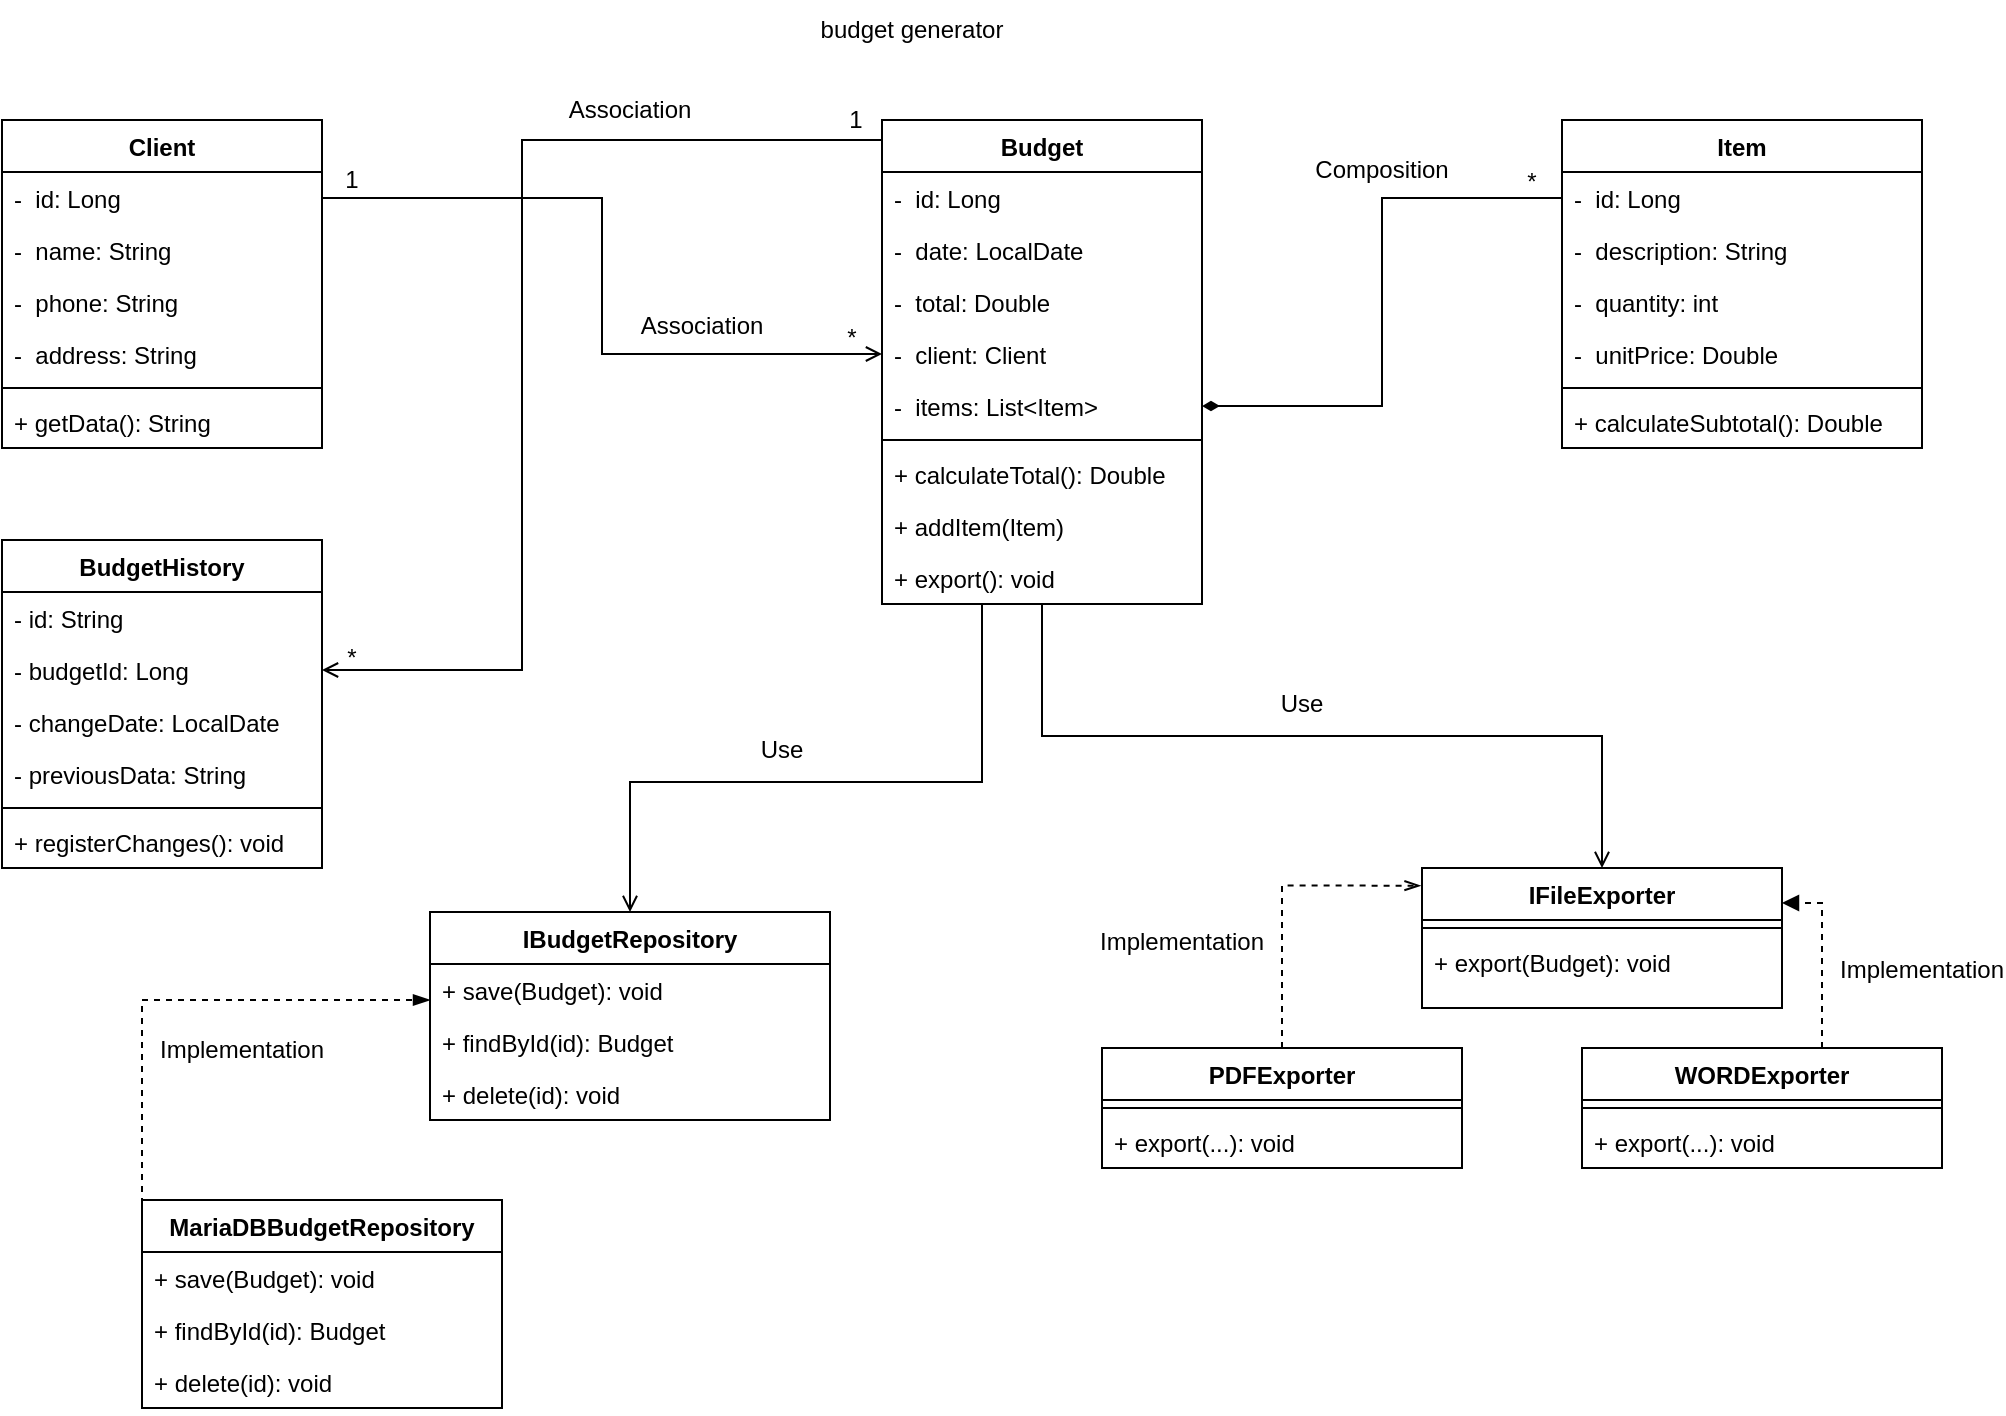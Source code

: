 <mxfile version="28.2.5">
  <diagram name="Página-1" id="ij3XR3pzhig46MG9EL70">
    <mxGraphModel dx="1042" dy="626" grid="1" gridSize="10" guides="1" tooltips="1" connect="1" arrows="1" fold="1" page="1" pageScale="1" pageWidth="827" pageHeight="1169" math="0" shadow="0">
      <root>
        <mxCell id="0" />
        <mxCell id="1" parent="0" />
        <mxCell id="xPQLKbZ4GDLacVhEDj68-1" value="Client" style="swimlane;fontStyle=1;align=center;verticalAlign=top;childLayout=stackLayout;horizontal=1;startSize=26;horizontalStack=0;resizeParent=1;resizeParentMax=0;resizeLast=0;collapsible=1;marginBottom=0;whiteSpace=wrap;html=1;" parent="1" vertex="1">
          <mxGeometry y="70" width="160" height="164" as="geometry" />
        </mxCell>
        <mxCell id="xPQLKbZ4GDLacVhEDj68-2" value="-&amp;nbsp; id: Long" style="text;strokeColor=none;fillColor=none;align=left;verticalAlign=top;spacingLeft=4;spacingRight=4;overflow=hidden;rotatable=0;points=[[0,0.5],[1,0.5]];portConstraint=eastwest;whiteSpace=wrap;html=1;" parent="xPQLKbZ4GDLacVhEDj68-1" vertex="1">
          <mxGeometry y="26" width="160" height="26" as="geometry" />
        </mxCell>
        <mxCell id="xPQLKbZ4GDLacVhEDj68-5" value="-&amp;nbsp; name: String" style="text;strokeColor=none;fillColor=none;align=left;verticalAlign=top;spacingLeft=4;spacingRight=4;overflow=hidden;rotatable=0;points=[[0,0.5],[1,0.5]];portConstraint=eastwest;whiteSpace=wrap;html=1;" parent="xPQLKbZ4GDLacVhEDj68-1" vertex="1">
          <mxGeometry y="52" width="160" height="26" as="geometry" />
        </mxCell>
        <mxCell id="xPQLKbZ4GDLacVhEDj68-6" value="-&amp;nbsp; phone: String" style="text;strokeColor=none;fillColor=none;align=left;verticalAlign=top;spacingLeft=4;spacingRight=4;overflow=hidden;rotatable=0;points=[[0,0.5],[1,0.5]];portConstraint=eastwest;whiteSpace=wrap;html=1;" parent="xPQLKbZ4GDLacVhEDj68-1" vertex="1">
          <mxGeometry y="78" width="160" height="26" as="geometry" />
        </mxCell>
        <mxCell id="xPQLKbZ4GDLacVhEDj68-7" value="-&amp;nbsp; address: String" style="text;strokeColor=none;fillColor=none;align=left;verticalAlign=top;spacingLeft=4;spacingRight=4;overflow=hidden;rotatable=0;points=[[0,0.5],[1,0.5]];portConstraint=eastwest;whiteSpace=wrap;html=1;" parent="xPQLKbZ4GDLacVhEDj68-1" vertex="1">
          <mxGeometry y="104" width="160" height="26" as="geometry" />
        </mxCell>
        <mxCell id="xPQLKbZ4GDLacVhEDj68-3" value="" style="line;strokeWidth=1;fillColor=none;align=left;verticalAlign=middle;spacingTop=-1;spacingLeft=3;spacingRight=3;rotatable=0;labelPosition=right;points=[];portConstraint=eastwest;strokeColor=inherit;" parent="xPQLKbZ4GDLacVhEDj68-1" vertex="1">
          <mxGeometry y="130" width="160" height="8" as="geometry" />
        </mxCell>
        <mxCell id="xPQLKbZ4GDLacVhEDj68-4" value="+ getData(): String" style="text;strokeColor=none;fillColor=none;align=left;verticalAlign=top;spacingLeft=4;spacingRight=4;overflow=hidden;rotatable=0;points=[[0,0.5],[1,0.5]];portConstraint=eastwest;whiteSpace=wrap;html=1;" parent="xPQLKbZ4GDLacVhEDj68-1" vertex="1">
          <mxGeometry y="138" width="160" height="26" as="geometry" />
        </mxCell>
        <mxCell id="xPQLKbZ4GDLacVhEDj68-8" value="Budget" style="swimlane;fontStyle=1;align=center;verticalAlign=top;childLayout=stackLayout;horizontal=1;startSize=26;horizontalStack=0;resizeParent=1;resizeParentMax=0;resizeLast=0;collapsible=1;marginBottom=0;whiteSpace=wrap;html=1;" parent="1" vertex="1">
          <mxGeometry x="440" y="70" width="160" height="242" as="geometry" />
        </mxCell>
        <mxCell id="xPQLKbZ4GDLacVhEDj68-9" value="-&amp;nbsp; id: Long" style="text;strokeColor=none;fillColor=none;align=left;verticalAlign=top;spacingLeft=4;spacingRight=4;overflow=hidden;rotatable=0;points=[[0,0.5],[1,0.5]];portConstraint=eastwest;whiteSpace=wrap;html=1;" parent="xPQLKbZ4GDLacVhEDj68-8" vertex="1">
          <mxGeometry y="26" width="160" height="26" as="geometry" />
        </mxCell>
        <mxCell id="xPQLKbZ4GDLacVhEDj68-10" value="-&amp;nbsp; date: LocalDate" style="text;strokeColor=none;fillColor=none;align=left;verticalAlign=top;spacingLeft=4;spacingRight=4;overflow=hidden;rotatable=0;points=[[0,0.5],[1,0.5]];portConstraint=eastwest;whiteSpace=wrap;html=1;" parent="xPQLKbZ4GDLacVhEDj68-8" vertex="1">
          <mxGeometry y="52" width="160" height="26" as="geometry" />
        </mxCell>
        <mxCell id="xPQLKbZ4GDLacVhEDj68-11" value="-&amp;nbsp; total: Double" style="text;strokeColor=none;fillColor=none;align=left;verticalAlign=top;spacingLeft=4;spacingRight=4;overflow=hidden;rotatable=0;points=[[0,0.5],[1,0.5]];portConstraint=eastwest;whiteSpace=wrap;html=1;" parent="xPQLKbZ4GDLacVhEDj68-8" vertex="1">
          <mxGeometry y="78" width="160" height="26" as="geometry" />
        </mxCell>
        <mxCell id="xPQLKbZ4GDLacVhEDj68-12" value="-&amp;nbsp; client: Client" style="text;strokeColor=none;fillColor=none;align=left;verticalAlign=top;spacingLeft=4;spacingRight=4;overflow=hidden;rotatable=0;points=[[0,0.5],[1,0.5]];portConstraint=eastwest;whiteSpace=wrap;html=1;" parent="xPQLKbZ4GDLacVhEDj68-8" vertex="1">
          <mxGeometry y="104" width="160" height="26" as="geometry" />
        </mxCell>
        <mxCell id="xPQLKbZ4GDLacVhEDj68-15" value="-&amp;nbsp; items: List&amp;lt;Item&amp;gt;" style="text;strokeColor=none;fillColor=none;align=left;verticalAlign=top;spacingLeft=4;spacingRight=4;overflow=hidden;rotatable=0;points=[[0,0.5],[1,0.5]];portConstraint=eastwest;whiteSpace=wrap;html=1;" parent="xPQLKbZ4GDLacVhEDj68-8" vertex="1">
          <mxGeometry y="130" width="160" height="26" as="geometry" />
        </mxCell>
        <mxCell id="xPQLKbZ4GDLacVhEDj68-13" value="" style="line;strokeWidth=1;fillColor=none;align=left;verticalAlign=middle;spacingTop=-1;spacingLeft=3;spacingRight=3;rotatable=0;labelPosition=right;points=[];portConstraint=eastwest;strokeColor=inherit;" parent="xPQLKbZ4GDLacVhEDj68-8" vertex="1">
          <mxGeometry y="156" width="160" height="8" as="geometry" />
        </mxCell>
        <mxCell id="xPQLKbZ4GDLacVhEDj68-14" value="+ calculateTotal(): Double" style="text;strokeColor=none;fillColor=none;align=left;verticalAlign=top;spacingLeft=4;spacingRight=4;overflow=hidden;rotatable=0;points=[[0,0.5],[1,0.5]];portConstraint=eastwest;whiteSpace=wrap;html=1;" parent="xPQLKbZ4GDLacVhEDj68-8" vertex="1">
          <mxGeometry y="164" width="160" height="26" as="geometry" />
        </mxCell>
        <mxCell id="xPQLKbZ4GDLacVhEDj68-16" value="+ addItem(Item)" style="text;strokeColor=none;fillColor=none;align=left;verticalAlign=top;spacingLeft=4;spacingRight=4;overflow=hidden;rotatable=0;points=[[0,0.5],[1,0.5]];portConstraint=eastwest;whiteSpace=wrap;html=1;" parent="xPQLKbZ4GDLacVhEDj68-8" vertex="1">
          <mxGeometry y="190" width="160" height="26" as="geometry" />
        </mxCell>
        <mxCell id="xPQLKbZ4GDLacVhEDj68-17" value="+ export(): void" style="text;strokeColor=none;fillColor=none;align=left;verticalAlign=top;spacingLeft=4;spacingRight=4;overflow=hidden;rotatable=0;points=[[0,0.5],[1,0.5]];portConstraint=eastwest;whiteSpace=wrap;html=1;" parent="xPQLKbZ4GDLacVhEDj68-8" vertex="1">
          <mxGeometry y="216" width="160" height="26" as="geometry" />
        </mxCell>
        <mxCell id="xPQLKbZ4GDLacVhEDj68-18" value="Item" style="swimlane;fontStyle=1;align=center;verticalAlign=top;childLayout=stackLayout;horizontal=1;startSize=26;horizontalStack=0;resizeParent=1;resizeParentMax=0;resizeLast=0;collapsible=1;marginBottom=0;whiteSpace=wrap;html=1;" parent="1" vertex="1">
          <mxGeometry x="780" y="70" width="180" height="164" as="geometry" />
        </mxCell>
        <mxCell id="xPQLKbZ4GDLacVhEDj68-19" value="-&amp;nbsp; id: Long" style="text;strokeColor=none;fillColor=none;align=left;verticalAlign=top;spacingLeft=4;spacingRight=4;overflow=hidden;rotatable=0;points=[[0,0.5],[1,0.5]];portConstraint=eastwest;whiteSpace=wrap;html=1;" parent="xPQLKbZ4GDLacVhEDj68-18" vertex="1">
          <mxGeometry y="26" width="180" height="26" as="geometry" />
        </mxCell>
        <mxCell id="xPQLKbZ4GDLacVhEDj68-20" value="-&amp;nbsp; description: String" style="text;strokeColor=none;fillColor=none;align=left;verticalAlign=top;spacingLeft=4;spacingRight=4;overflow=hidden;rotatable=0;points=[[0,0.5],[1,0.5]];portConstraint=eastwest;whiteSpace=wrap;html=1;" parent="xPQLKbZ4GDLacVhEDj68-18" vertex="1">
          <mxGeometry y="52" width="180" height="26" as="geometry" />
        </mxCell>
        <mxCell id="xPQLKbZ4GDLacVhEDj68-21" value="-&amp;nbsp; quantity: int" style="text;strokeColor=none;fillColor=none;align=left;verticalAlign=top;spacingLeft=4;spacingRight=4;overflow=hidden;rotatable=0;points=[[0,0.5],[1,0.5]];portConstraint=eastwest;whiteSpace=wrap;html=1;" parent="xPQLKbZ4GDLacVhEDj68-18" vertex="1">
          <mxGeometry y="78" width="180" height="26" as="geometry" />
        </mxCell>
        <mxCell id="xPQLKbZ4GDLacVhEDj68-22" value="-&amp;nbsp; unitPrice: Double" style="text;strokeColor=none;fillColor=none;align=left;verticalAlign=top;spacingLeft=4;spacingRight=4;overflow=hidden;rotatable=0;points=[[0,0.5],[1,0.5]];portConstraint=eastwest;whiteSpace=wrap;html=1;" parent="xPQLKbZ4GDLacVhEDj68-18" vertex="1">
          <mxGeometry y="104" width="180" height="26" as="geometry" />
        </mxCell>
        <mxCell id="xPQLKbZ4GDLacVhEDj68-23" value="" style="line;strokeWidth=1;fillColor=none;align=left;verticalAlign=middle;spacingTop=-1;spacingLeft=3;spacingRight=3;rotatable=0;labelPosition=right;points=[];portConstraint=eastwest;strokeColor=inherit;" parent="xPQLKbZ4GDLacVhEDj68-18" vertex="1">
          <mxGeometry y="130" width="180" height="8" as="geometry" />
        </mxCell>
        <mxCell id="xPQLKbZ4GDLacVhEDj68-24" value="+ calculateSubtotal(): Double" style="text;strokeColor=none;fillColor=none;align=left;verticalAlign=top;spacingLeft=4;spacingRight=4;overflow=hidden;rotatable=0;points=[[0,0.5],[1,0.5]];portConstraint=eastwest;whiteSpace=wrap;html=1;" parent="xPQLKbZ4GDLacVhEDj68-18" vertex="1">
          <mxGeometry y="138" width="180" height="26" as="geometry" />
        </mxCell>
        <mxCell id="xPQLKbZ4GDLacVhEDj68-67" style="edgeStyle=orthogonalEdgeStyle;rounded=0;orthogonalLoop=1;jettySize=auto;html=1;exitX=0.5;exitY=0;exitDx=0;exitDy=0;endArrow=none;endFill=0;startArrow=open;startFill=0;" parent="1" source="xPQLKbZ4GDLacVhEDj68-25" target="xPQLKbZ4GDLacVhEDj68-8" edge="1">
          <mxGeometry relative="1" as="geometry" />
        </mxCell>
        <mxCell id="xPQLKbZ4GDLacVhEDj68-25" value="IFileExporter" style="swimlane;fontStyle=1;align=center;verticalAlign=top;childLayout=stackLayout;horizontal=1;startSize=26;horizontalStack=0;resizeParent=1;resizeParentMax=0;resizeLast=0;collapsible=1;marginBottom=0;whiteSpace=wrap;html=1;" parent="1" vertex="1">
          <mxGeometry x="710" y="444" width="180" height="70" as="geometry" />
        </mxCell>
        <mxCell id="xPQLKbZ4GDLacVhEDj68-27" value="" style="line;strokeWidth=1;fillColor=none;align=left;verticalAlign=middle;spacingTop=-1;spacingLeft=3;spacingRight=3;rotatable=0;labelPosition=right;points=[];portConstraint=eastwest;strokeColor=inherit;" parent="xPQLKbZ4GDLacVhEDj68-25" vertex="1">
          <mxGeometry y="26" width="180" height="8" as="geometry" />
        </mxCell>
        <mxCell id="xPQLKbZ4GDLacVhEDj68-28" value="+ export(Budget): void" style="text;strokeColor=none;fillColor=none;align=left;verticalAlign=top;spacingLeft=4;spacingRight=4;overflow=hidden;rotatable=0;points=[[0,0.5],[1,0.5]];portConstraint=eastwest;whiteSpace=wrap;html=1;" parent="xPQLKbZ4GDLacVhEDj68-25" vertex="1">
          <mxGeometry y="34" width="180" height="36" as="geometry" />
        </mxCell>
        <mxCell id="xPQLKbZ4GDLacVhEDj68-64" style="edgeStyle=orthogonalEdgeStyle;rounded=0;orthogonalLoop=1;jettySize=auto;html=1;exitX=0.5;exitY=0;exitDx=0;exitDy=0;entryX=-0.004;entryY=0.126;entryDx=0;entryDy=0;entryPerimeter=0;dashed=1;endArrow=openThin;endFill=0;" parent="1" source="xPQLKbZ4GDLacVhEDj68-29" target="xPQLKbZ4GDLacVhEDj68-25" edge="1">
          <mxGeometry relative="1" as="geometry">
            <mxPoint x="820" y="560" as="targetPoint" />
          </mxGeometry>
        </mxCell>
        <mxCell id="xPQLKbZ4GDLacVhEDj68-29" value="PDFExporter" style="swimlane;fontStyle=1;align=center;verticalAlign=top;childLayout=stackLayout;horizontal=1;startSize=26;horizontalStack=0;resizeParent=1;resizeParentMax=0;resizeLast=0;collapsible=1;marginBottom=0;whiteSpace=wrap;html=1;" parent="1" vertex="1">
          <mxGeometry x="550" y="534" width="180" height="60" as="geometry" />
        </mxCell>
        <mxCell id="xPQLKbZ4GDLacVhEDj68-31" value="" style="line;strokeWidth=1;fillColor=none;align=left;verticalAlign=middle;spacingTop=-1;spacingLeft=3;spacingRight=3;rotatable=0;labelPosition=right;points=[];portConstraint=eastwest;strokeColor=inherit;" parent="xPQLKbZ4GDLacVhEDj68-29" vertex="1">
          <mxGeometry y="26" width="180" height="8" as="geometry" />
        </mxCell>
        <mxCell id="xPQLKbZ4GDLacVhEDj68-32" value="+ export(...): void" style="text;strokeColor=none;fillColor=none;align=left;verticalAlign=top;spacingLeft=4;spacingRight=4;overflow=hidden;rotatable=0;points=[[0,0.5],[1,0.5]];portConstraint=eastwest;whiteSpace=wrap;html=1;" parent="xPQLKbZ4GDLacVhEDj68-29" vertex="1">
          <mxGeometry y="34" width="180" height="26" as="geometry" />
        </mxCell>
        <mxCell id="xPQLKbZ4GDLacVhEDj68-65" style="edgeStyle=orthogonalEdgeStyle;rounded=0;orthogonalLoop=1;jettySize=auto;html=1;exitX=0.5;exitY=0;exitDx=0;exitDy=0;entryX=1;entryY=0.25;entryDx=0;entryDy=0;dashed=1;endArrow=block;endFill=1;" parent="1" source="xPQLKbZ4GDLacVhEDj68-33" target="xPQLKbZ4GDLacVhEDj68-25" edge="1">
          <mxGeometry relative="1" as="geometry">
            <Array as="points">
              <mxPoint x="910" y="534" />
              <mxPoint x="910" y="462" />
            </Array>
          </mxGeometry>
        </mxCell>
        <mxCell id="xPQLKbZ4GDLacVhEDj68-33" value="WORDExporter" style="swimlane;fontStyle=1;align=center;verticalAlign=top;childLayout=stackLayout;horizontal=1;startSize=26;horizontalStack=0;resizeParent=1;resizeParentMax=0;resizeLast=0;collapsible=1;marginBottom=0;whiteSpace=wrap;html=1;" parent="1" vertex="1">
          <mxGeometry x="790" y="534" width="180" height="60" as="geometry" />
        </mxCell>
        <mxCell id="xPQLKbZ4GDLacVhEDj68-34" value="" style="line;strokeWidth=1;fillColor=none;align=left;verticalAlign=middle;spacingTop=-1;spacingLeft=3;spacingRight=3;rotatable=0;labelPosition=right;points=[];portConstraint=eastwest;strokeColor=inherit;" parent="xPQLKbZ4GDLacVhEDj68-33" vertex="1">
          <mxGeometry y="26" width="180" height="8" as="geometry" />
        </mxCell>
        <mxCell id="xPQLKbZ4GDLacVhEDj68-35" value="+ export(...): void" style="text;strokeColor=none;fillColor=none;align=left;verticalAlign=top;spacingLeft=4;spacingRight=4;overflow=hidden;rotatable=0;points=[[0,0.5],[1,0.5]];portConstraint=eastwest;whiteSpace=wrap;html=1;" parent="xPQLKbZ4GDLacVhEDj68-33" vertex="1">
          <mxGeometry y="34" width="180" height="26" as="geometry" />
        </mxCell>
        <mxCell id="xPQLKbZ4GDLacVhEDj68-36" value="BudgetHistory" style="swimlane;fontStyle=1;align=center;verticalAlign=top;childLayout=stackLayout;horizontal=1;startSize=26;horizontalStack=0;resizeParent=1;resizeParentMax=0;resizeLast=0;collapsible=1;marginBottom=0;whiteSpace=wrap;html=1;" parent="1" vertex="1">
          <mxGeometry y="280" width="160" height="164" as="geometry" />
        </mxCell>
        <mxCell id="xPQLKbZ4GDLacVhEDj68-37" value="- id: String" style="text;strokeColor=none;fillColor=none;align=left;verticalAlign=top;spacingLeft=4;spacingRight=4;overflow=hidden;rotatable=0;points=[[0,0.5],[1,0.5]];portConstraint=eastwest;whiteSpace=wrap;html=1;" parent="xPQLKbZ4GDLacVhEDj68-36" vertex="1">
          <mxGeometry y="26" width="160" height="26" as="geometry" />
        </mxCell>
        <mxCell id="xPQLKbZ4GDLacVhEDj68-40" value="- budgetId: Long" style="text;strokeColor=none;fillColor=none;align=left;verticalAlign=top;spacingLeft=4;spacingRight=4;overflow=hidden;rotatable=0;points=[[0,0.5],[1,0.5]];portConstraint=eastwest;whiteSpace=wrap;html=1;" parent="xPQLKbZ4GDLacVhEDj68-36" vertex="1">
          <mxGeometry y="52" width="160" height="26" as="geometry" />
        </mxCell>
        <mxCell id="xPQLKbZ4GDLacVhEDj68-41" value="- changeDate: LocalDate" style="text;strokeColor=none;fillColor=none;align=left;verticalAlign=top;spacingLeft=4;spacingRight=4;overflow=hidden;rotatable=0;points=[[0,0.5],[1,0.5]];portConstraint=eastwest;whiteSpace=wrap;html=1;" parent="xPQLKbZ4GDLacVhEDj68-36" vertex="1">
          <mxGeometry y="78" width="160" height="26" as="geometry" />
        </mxCell>
        <mxCell id="xPQLKbZ4GDLacVhEDj68-42" value="- previousData: String" style="text;strokeColor=none;fillColor=none;align=left;verticalAlign=top;spacingLeft=4;spacingRight=4;overflow=hidden;rotatable=0;points=[[0,0.5],[1,0.5]];portConstraint=eastwest;whiteSpace=wrap;html=1;" parent="xPQLKbZ4GDLacVhEDj68-36" vertex="1">
          <mxGeometry y="104" width="160" height="26" as="geometry" />
        </mxCell>
        <mxCell id="xPQLKbZ4GDLacVhEDj68-38" value="" style="line;strokeWidth=1;fillColor=none;align=left;verticalAlign=middle;spacingTop=-1;spacingLeft=3;spacingRight=3;rotatable=0;labelPosition=right;points=[];portConstraint=eastwest;strokeColor=inherit;" parent="xPQLKbZ4GDLacVhEDj68-36" vertex="1">
          <mxGeometry y="130" width="160" height="8" as="geometry" />
        </mxCell>
        <mxCell id="xPQLKbZ4GDLacVhEDj68-39" value="+ registerChanges(): void" style="text;strokeColor=none;fillColor=none;align=left;verticalAlign=top;spacingLeft=4;spacingRight=4;overflow=hidden;rotatable=0;points=[[0,0.5],[1,0.5]];portConstraint=eastwest;whiteSpace=wrap;html=1;" parent="xPQLKbZ4GDLacVhEDj68-36" vertex="1">
          <mxGeometry y="138" width="160" height="26" as="geometry" />
        </mxCell>
        <mxCell id="xPQLKbZ4GDLacVhEDj68-66" style="edgeStyle=orthogonalEdgeStyle;rounded=0;orthogonalLoop=1;jettySize=auto;html=1;exitX=0.5;exitY=0;exitDx=0;exitDy=0;startArrow=open;startFill=0;endArrow=none;endFill=0;" parent="1" source="xPQLKbZ4GDLacVhEDj68-46" target="xPQLKbZ4GDLacVhEDj68-8" edge="1">
          <mxGeometry relative="1" as="geometry">
            <Array as="points">
              <mxPoint x="314" y="401" />
              <mxPoint x="490" y="401" />
            </Array>
          </mxGeometry>
        </mxCell>
        <mxCell id="xPQLKbZ4GDLacVhEDj68-46" value="IBudgetRepository" style="swimlane;fontStyle=1;align=center;verticalAlign=top;childLayout=stackLayout;horizontal=1;startSize=26;horizontalStack=0;resizeParent=1;resizeParentMax=0;resizeLast=0;collapsible=1;marginBottom=0;whiteSpace=wrap;html=1;" parent="1" vertex="1">
          <mxGeometry x="214" y="466" width="200" height="104" as="geometry" />
        </mxCell>
        <mxCell id="xPQLKbZ4GDLacVhEDj68-49" value="+ save(Budget): void" style="text;strokeColor=none;fillColor=none;align=left;verticalAlign=top;spacingLeft=4;spacingRight=4;overflow=hidden;rotatable=0;points=[[0,0.5],[1,0.5]];portConstraint=eastwest;whiteSpace=wrap;html=1;" parent="xPQLKbZ4GDLacVhEDj68-46" vertex="1">
          <mxGeometry y="26" width="200" height="26" as="geometry" />
        </mxCell>
        <mxCell id="xPQLKbZ4GDLacVhEDj68-50" value="+ findById(id): Budget" style="text;strokeColor=none;fillColor=none;align=left;verticalAlign=top;spacingLeft=4;spacingRight=4;overflow=hidden;rotatable=0;points=[[0,0.5],[1,0.5]];portConstraint=eastwest;whiteSpace=wrap;html=1;" parent="xPQLKbZ4GDLacVhEDj68-46" vertex="1">
          <mxGeometry y="52" width="200" height="26" as="geometry" />
        </mxCell>
        <mxCell id="xPQLKbZ4GDLacVhEDj68-51" value="+ delete(id): void" style="text;strokeColor=none;fillColor=none;align=left;verticalAlign=top;spacingLeft=4;spacingRight=4;overflow=hidden;rotatable=0;points=[[0,0.5],[1,0.5]];portConstraint=eastwest;whiteSpace=wrap;html=1;" parent="xPQLKbZ4GDLacVhEDj68-46" vertex="1">
          <mxGeometry y="78" width="200" height="26" as="geometry" />
        </mxCell>
        <mxCell id="xPQLKbZ4GDLacVhEDj68-52" value="MariaDBBudgetRepository" style="swimlane;fontStyle=1;align=center;verticalAlign=top;childLayout=stackLayout;horizontal=1;startSize=26;horizontalStack=0;resizeParent=1;resizeParentMax=0;resizeLast=0;collapsible=1;marginBottom=0;whiteSpace=wrap;html=1;" parent="1" vertex="1">
          <mxGeometry x="70" y="610" width="180" height="104" as="geometry" />
        </mxCell>
        <mxCell id="xPQLKbZ4GDLacVhEDj68-55" value="+ save(Budget): void" style="text;strokeColor=none;fillColor=none;align=left;verticalAlign=top;spacingLeft=4;spacingRight=4;overflow=hidden;rotatable=0;points=[[0,0.5],[1,0.5]];portConstraint=eastwest;whiteSpace=wrap;html=1;" parent="xPQLKbZ4GDLacVhEDj68-52" vertex="1">
          <mxGeometry y="26" width="180" height="26" as="geometry" />
        </mxCell>
        <mxCell id="1ACUhTYq6pzI9OxXV1Nh-8" value="+ findById(id): Budget" style="text;strokeColor=none;fillColor=none;align=left;verticalAlign=top;spacingLeft=4;spacingRight=4;overflow=hidden;rotatable=0;points=[[0,0.5],[1,0.5]];portConstraint=eastwest;whiteSpace=wrap;html=1;" parent="xPQLKbZ4GDLacVhEDj68-52" vertex="1">
          <mxGeometry y="52" width="180" height="26" as="geometry" />
        </mxCell>
        <mxCell id="1ACUhTYq6pzI9OxXV1Nh-9" value="+ delete(id): void" style="text;strokeColor=none;fillColor=none;align=left;verticalAlign=top;spacingLeft=4;spacingRight=4;overflow=hidden;rotatable=0;points=[[0,0.5],[1,0.5]];portConstraint=eastwest;whiteSpace=wrap;html=1;" parent="xPQLKbZ4GDLacVhEDj68-52" vertex="1">
          <mxGeometry y="78" width="180" height="26" as="geometry" />
        </mxCell>
        <mxCell id="xPQLKbZ4GDLacVhEDj68-58" style="edgeStyle=orthogonalEdgeStyle;rounded=0;orthogonalLoop=1;jettySize=auto;html=1;exitX=1;exitY=0.5;exitDx=0;exitDy=0;entryX=0;entryY=0.5;entryDx=0;entryDy=0;startArrow=none;startFill=0;endArrow=open;endFill=0;" parent="1" source="xPQLKbZ4GDLacVhEDj68-2" target="xPQLKbZ4GDLacVhEDj68-12" edge="1">
          <mxGeometry relative="1" as="geometry" />
        </mxCell>
        <mxCell id="xPQLKbZ4GDLacVhEDj68-59" style="edgeStyle=orthogonalEdgeStyle;rounded=0;orthogonalLoop=1;jettySize=auto;html=1;exitX=1;exitY=0.5;exitDx=0;exitDy=0;entryX=0;entryY=0.5;entryDx=0;entryDy=0;startArrow=diamondThin;startFill=1;endArrow=none;endFill=0;" parent="1" source="xPQLKbZ4GDLacVhEDj68-15" target="xPQLKbZ4GDLacVhEDj68-19" edge="1">
          <mxGeometry relative="1" as="geometry" />
        </mxCell>
        <mxCell id="xPQLKbZ4GDLacVhEDj68-60" value="budget generator" style="text;html=1;align=center;verticalAlign=middle;whiteSpace=wrap;rounded=0;" parent="1" vertex="1">
          <mxGeometry x="370" y="10" width="170" height="30" as="geometry" />
        </mxCell>
        <mxCell id="xPQLKbZ4GDLacVhEDj68-61" style="edgeStyle=orthogonalEdgeStyle;rounded=0;orthogonalLoop=1;jettySize=auto;html=1;entryX=1;entryY=0.5;entryDx=0;entryDy=0;startArrow=none;startFill=0;endArrow=open;endFill=0;" parent="1" source="xPQLKbZ4GDLacVhEDj68-8" target="xPQLKbZ4GDLacVhEDj68-40" edge="1">
          <mxGeometry relative="1" as="geometry">
            <Array as="points">
              <mxPoint x="260" y="80" />
              <mxPoint x="260" y="345" />
            </Array>
          </mxGeometry>
        </mxCell>
        <mxCell id="xPQLKbZ4GDLacVhEDj68-68" style="edgeStyle=orthogonalEdgeStyle;rounded=0;orthogonalLoop=1;jettySize=auto;html=1;exitX=0;exitY=0.25;exitDx=0;exitDy=0;dashed=1;endArrow=blockThin;endFill=1;startArrow=none;startFill=0;" parent="1" source="xPQLKbZ4GDLacVhEDj68-52" target="xPQLKbZ4GDLacVhEDj68-46" edge="1">
          <mxGeometry relative="1" as="geometry">
            <Array as="points">
              <mxPoint x="70" y="510" />
            </Array>
          </mxGeometry>
        </mxCell>
        <mxCell id="xPQLKbZ4GDLacVhEDj68-69" value="1" style="text;html=1;align=center;verticalAlign=middle;whiteSpace=wrap;rounded=0;" parent="1" vertex="1">
          <mxGeometry x="414" y="60" width="26" height="20" as="geometry" />
        </mxCell>
        <mxCell id="xPQLKbZ4GDLacVhEDj68-71" value="*" style="text;html=1;align=center;verticalAlign=middle;whiteSpace=wrap;rounded=0;" parent="1" vertex="1">
          <mxGeometry x="160" y="330" width="30" height="18" as="geometry" />
        </mxCell>
        <mxCell id="xPQLKbZ4GDLacVhEDj68-73" value="1" style="text;html=1;align=center;verticalAlign=middle;whiteSpace=wrap;rounded=0;" parent="1" vertex="1">
          <mxGeometry x="162" y="90" width="26" height="20" as="geometry" />
        </mxCell>
        <mxCell id="xPQLKbZ4GDLacVhEDj68-74" value="*" style="text;html=1;align=center;verticalAlign=middle;whiteSpace=wrap;rounded=0;" parent="1" vertex="1">
          <mxGeometry x="410" y="170" width="30" height="18" as="geometry" />
        </mxCell>
        <mxCell id="xPQLKbZ4GDLacVhEDj68-75" value="*" style="text;html=1;align=center;verticalAlign=middle;whiteSpace=wrap;rounded=0;" parent="1" vertex="1">
          <mxGeometry x="750" y="92" width="30" height="18" as="geometry" />
        </mxCell>
        <mxCell id="xPQLKbZ4GDLacVhEDj68-76" value="Use" style="text;html=1;align=center;verticalAlign=middle;whiteSpace=wrap;rounded=0;" parent="1" vertex="1">
          <mxGeometry x="620" y="347" width="60" height="30" as="geometry" />
        </mxCell>
        <mxCell id="1ACUhTYq6pzI9OxXV1Nh-1" value="Association" style="text;html=1;align=center;verticalAlign=middle;whiteSpace=wrap;rounded=0;" parent="1" vertex="1">
          <mxGeometry x="320" y="158" width="60" height="30" as="geometry" />
        </mxCell>
        <mxCell id="1ACUhTYq6pzI9OxXV1Nh-2" value="Composition" style="text;html=1;align=center;verticalAlign=middle;whiteSpace=wrap;rounded=0;" parent="1" vertex="1">
          <mxGeometry x="660" y="80" width="60" height="30" as="geometry" />
        </mxCell>
        <mxCell id="1ACUhTYq6pzI9OxXV1Nh-3" value="Association" style="text;html=1;align=center;verticalAlign=middle;whiteSpace=wrap;rounded=0;" parent="1" vertex="1">
          <mxGeometry x="284" y="50" width="60" height="30" as="geometry" />
        </mxCell>
        <mxCell id="1ACUhTYq6pzI9OxXV1Nh-4" value="Use" style="text;html=1;align=center;verticalAlign=middle;whiteSpace=wrap;rounded=0;" parent="1" vertex="1">
          <mxGeometry x="360" y="370" width="60" height="30" as="geometry" />
        </mxCell>
        <mxCell id="1ACUhTYq6pzI9OxXV1Nh-5" value="Implementation" style="text;html=1;align=center;verticalAlign=middle;whiteSpace=wrap;rounded=0;" parent="1" vertex="1">
          <mxGeometry x="90" y="520" width="60" height="30" as="geometry" />
        </mxCell>
        <mxCell id="YQ1YnnDAmWpu5F1iTZu--1" value="Implementation" style="text;html=1;align=center;verticalAlign=middle;whiteSpace=wrap;rounded=0;" vertex="1" parent="1">
          <mxGeometry x="560" y="466" width="60" height="30" as="geometry" />
        </mxCell>
        <mxCell id="YQ1YnnDAmWpu5F1iTZu--2" value="Implementation" style="text;html=1;align=center;verticalAlign=middle;whiteSpace=wrap;rounded=0;" vertex="1" parent="1">
          <mxGeometry x="930" y="480" width="60" height="30" as="geometry" />
        </mxCell>
      </root>
    </mxGraphModel>
  </diagram>
</mxfile>
